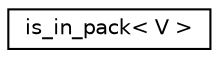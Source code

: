 digraph "Graphical Class Hierarchy"
{
 // LATEX_PDF_SIZE
  edge [fontname="Helvetica",fontsize="10",labelfontname="Helvetica",labelfontsize="10"];
  node [fontname="Helvetica",fontsize="10",shape=record];
  rankdir="LR";
  Node0 [label="is_in_pack\< V \>",height=0.2,width=0.4,color="black", fillcolor="white", style="filled",URL="$structis__in__pack_3_01_v_01_4.html",tooltip=" "];
}
